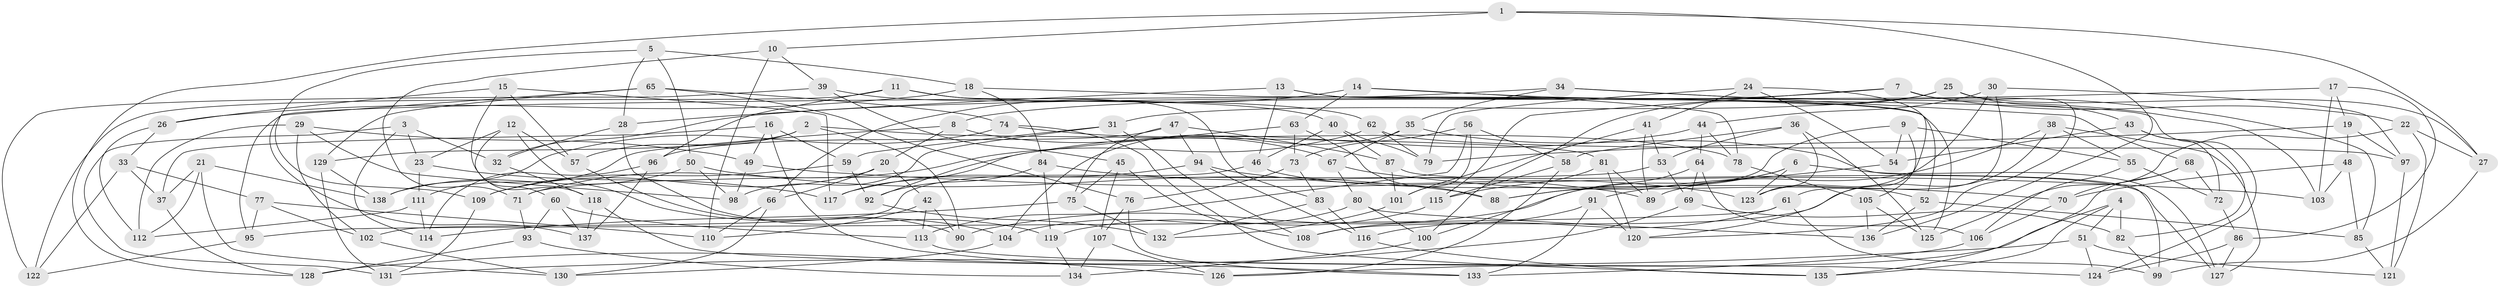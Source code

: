 // coarse degree distribution, {4: 0.6951219512195121, 3: 0.06097560975609756, 5: 0.07317073170731707, 8: 0.07317073170731707, 2: 0.012195121951219513, 12: 0.024390243902439025, 7: 0.024390243902439025, 15: 0.012195121951219513, 6: 0.024390243902439025}
// Generated by graph-tools (version 1.1) at 2025/04/03/04/25 22:04:09]
// undirected, 138 vertices, 276 edges
graph export_dot {
graph [start="1"]
  node [color=gray90,style=filled];
  1;
  2;
  3;
  4;
  5;
  6;
  7;
  8;
  9;
  10;
  11;
  12;
  13;
  14;
  15;
  16;
  17;
  18;
  19;
  20;
  21;
  22;
  23;
  24;
  25;
  26;
  27;
  28;
  29;
  30;
  31;
  32;
  33;
  34;
  35;
  36;
  37;
  38;
  39;
  40;
  41;
  42;
  43;
  44;
  45;
  46;
  47;
  48;
  49;
  50;
  51;
  52;
  53;
  54;
  55;
  56;
  57;
  58;
  59;
  60;
  61;
  62;
  63;
  64;
  65;
  66;
  67;
  68;
  69;
  70;
  71;
  72;
  73;
  74;
  75;
  76;
  77;
  78;
  79;
  80;
  81;
  82;
  83;
  84;
  85;
  86;
  87;
  88;
  89;
  90;
  91;
  92;
  93;
  94;
  95;
  96;
  97;
  98;
  99;
  100;
  101;
  102;
  103;
  104;
  105;
  106;
  107;
  108;
  109;
  110;
  111;
  112;
  113;
  114;
  115;
  116;
  117;
  118;
  119;
  120;
  121;
  122;
  123;
  124;
  125;
  126;
  127;
  128;
  129;
  130;
  131;
  132;
  133;
  134;
  135;
  136;
  137;
  138;
  1 -- 128;
  1 -- 136;
  1 -- 10;
  1 -- 27;
  2 -- 90;
  2 -- 81;
  2 -- 129;
  2 -- 57;
  3 -- 131;
  3 -- 23;
  3 -- 32;
  3 -- 114;
  4 -- 135;
  4 -- 126;
  4 -- 51;
  4 -- 82;
  5 -- 50;
  5 -- 18;
  5 -- 109;
  5 -- 28;
  6 -- 88;
  6 -- 123;
  6 -- 90;
  6 -- 127;
  7 -- 115;
  7 -- 120;
  7 -- 8;
  7 -- 22;
  8 -- 111;
  8 -- 67;
  8 -- 20;
  9 -- 54;
  9 -- 55;
  9 -- 105;
  9 -- 88;
  10 -- 110;
  10 -- 39;
  10 -- 71;
  11 -- 122;
  11 -- 83;
  11 -- 96;
  11 -- 62;
  12 -- 104;
  12 -- 57;
  12 -- 23;
  12 -- 60;
  13 -- 46;
  13 -- 28;
  13 -- 52;
  13 -- 124;
  14 -- 63;
  14 -- 66;
  14 -- 103;
  14 -- 78;
  15 -- 117;
  15 -- 57;
  15 -- 118;
  15 -- 26;
  16 -- 37;
  16 -- 49;
  16 -- 59;
  16 -- 126;
  17 -- 86;
  17 -- 19;
  17 -- 32;
  17 -- 103;
  18 -- 125;
  18 -- 84;
  18 -- 26;
  19 -- 97;
  19 -- 79;
  19 -- 48;
  20 -- 66;
  20 -- 42;
  20 -- 109;
  21 -- 138;
  21 -- 112;
  21 -- 37;
  21 -- 130;
  22 -- 125;
  22 -- 27;
  22 -- 121;
  23 -- 111;
  23 -- 117;
  24 -- 79;
  24 -- 120;
  24 -- 54;
  24 -- 41;
  25 -- 100;
  25 -- 31;
  25 -- 43;
  25 -- 27;
  26 -- 112;
  26 -- 33;
  27 -- 99;
  28 -- 119;
  28 -- 32;
  29 -- 98;
  29 -- 102;
  29 -- 49;
  29 -- 112;
  30 -- 61;
  30 -- 97;
  30 -- 123;
  30 -- 44;
  31 -- 98;
  31 -- 108;
  31 -- 59;
  32 -- 118;
  33 -- 77;
  33 -- 37;
  33 -- 122;
  34 -- 35;
  34 -- 85;
  34 -- 95;
  34 -- 68;
  35 -- 99;
  35 -- 67;
  35 -- 104;
  36 -- 123;
  36 -- 53;
  36 -- 125;
  36 -- 58;
  37 -- 128;
  38 -- 55;
  38 -- 108;
  38 -- 89;
  38 -- 127;
  39 -- 45;
  39 -- 40;
  39 -- 122;
  40 -- 87;
  40 -- 46;
  40 -- 79;
  41 -- 89;
  41 -- 101;
  41 -- 53;
  42 -- 113;
  42 -- 90;
  42 -- 110;
  43 -- 72;
  43 -- 82;
  43 -- 54;
  44 -- 117;
  44 -- 78;
  44 -- 64;
  45 -- 107;
  45 -- 108;
  45 -- 75;
  46 -- 102;
  46 -- 52;
  47 -- 75;
  47 -- 96;
  47 -- 94;
  47 -- 87;
  48 -- 70;
  48 -- 103;
  48 -- 85;
  49 -- 103;
  49 -- 98;
  50 -- 88;
  50 -- 98;
  50 -- 138;
  51 -- 124;
  51 -- 131;
  51 -- 121;
  52 -- 136;
  52 -- 85;
  53 -- 69;
  53 -- 71;
  54 -- 91;
  55 -- 106;
  55 -- 72;
  56 -- 101;
  56 -- 113;
  56 -- 73;
  56 -- 58;
  57 -- 90;
  58 -- 126;
  58 -- 115;
  59 -- 109;
  59 -- 92;
  60 -- 113;
  60 -- 137;
  60 -- 93;
  61 -- 95;
  61 -- 116;
  61 -- 99;
  62 -- 71;
  62 -- 79;
  62 -- 97;
  63 -- 88;
  63 -- 73;
  63 -- 92;
  64 -- 106;
  64 -- 100;
  64 -- 69;
  65 -- 129;
  65 -- 76;
  65 -- 137;
  65 -- 74;
  66 -- 110;
  66 -- 130;
  67 -- 70;
  67 -- 80;
  68 -- 135;
  68 -- 70;
  68 -- 72;
  69 -- 128;
  69 -- 82;
  70 -- 106;
  71 -- 93;
  72 -- 86;
  73 -- 83;
  73 -- 76;
  74 -- 138;
  74 -- 135;
  74 -- 78;
  75 -- 114;
  75 -- 132;
  76 -- 107;
  76 -- 133;
  77 -- 95;
  77 -- 102;
  77 -- 110;
  78 -- 105;
  80 -- 104;
  80 -- 100;
  80 -- 136;
  81 -- 120;
  81 -- 89;
  81 -- 115;
  82 -- 99;
  83 -- 116;
  83 -- 132;
  84 -- 92;
  84 -- 119;
  84 -- 89;
  85 -- 121;
  86 -- 124;
  86 -- 127;
  87 -- 127;
  87 -- 101;
  91 -- 120;
  91 -- 133;
  91 -- 108;
  92 -- 132;
  93 -- 134;
  93 -- 128;
  94 -- 123;
  94 -- 116;
  94 -- 117;
  95 -- 122;
  96 -- 114;
  96 -- 137;
  97 -- 121;
  100 -- 134;
  101 -- 132;
  102 -- 130;
  104 -- 130;
  105 -- 136;
  105 -- 125;
  106 -- 133;
  107 -- 134;
  107 -- 126;
  109 -- 131;
  111 -- 114;
  111 -- 112;
  113 -- 124;
  115 -- 119;
  116 -- 135;
  118 -- 137;
  118 -- 133;
  119 -- 134;
  129 -- 131;
  129 -- 138;
}
